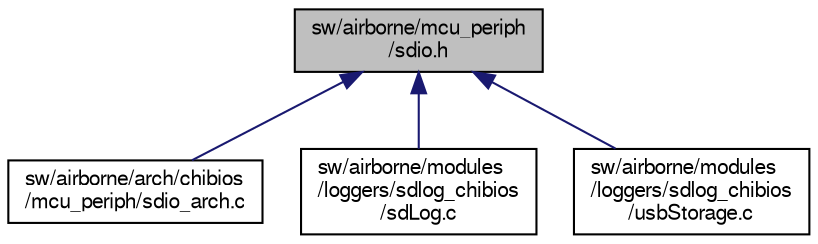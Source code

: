 digraph "sw/airborne/mcu_periph/sdio.h"
{
  edge [fontname="FreeSans",fontsize="10",labelfontname="FreeSans",labelfontsize="10"];
  node [fontname="FreeSans",fontsize="10",shape=record];
  Node1 [label="sw/airborne/mcu_periph\l/sdio.h",height=0.2,width=0.4,color="black", fillcolor="grey75", style="filled", fontcolor="black"];
  Node1 -> Node2 [dir="back",color="midnightblue",fontsize="10",style="solid",fontname="FreeSans"];
  Node2 [label="sw/airborne/arch/chibios\l/mcu_periph/sdio_arch.c",height=0.2,width=0.4,color="black", fillcolor="white", style="filled",URL="$sdio__arch_8c.html",tooltip="SDIO interface using ChibiOS API for Paparazzi. "];
  Node1 -> Node3 [dir="back",color="midnightblue",fontsize="10",style="solid",fontname="FreeSans"];
  Node3 [label="sw/airborne/modules\l/loggers/sdlog_chibios\l/sdLog.c",height=0.2,width=0.4,color="black", fillcolor="white", style="filled",URL="$sdLog_8c.html"];
  Node1 -> Node4 [dir="back",color="midnightblue",fontsize="10",style="solid",fontname="FreeSans"];
  Node4 [label="sw/airborne/modules\l/loggers/sdlog_chibios\l/usbStorage.c",height=0.2,width=0.4,color="black", fillcolor="white", style="filled",URL="$usbStorage_8c.html"];
}
